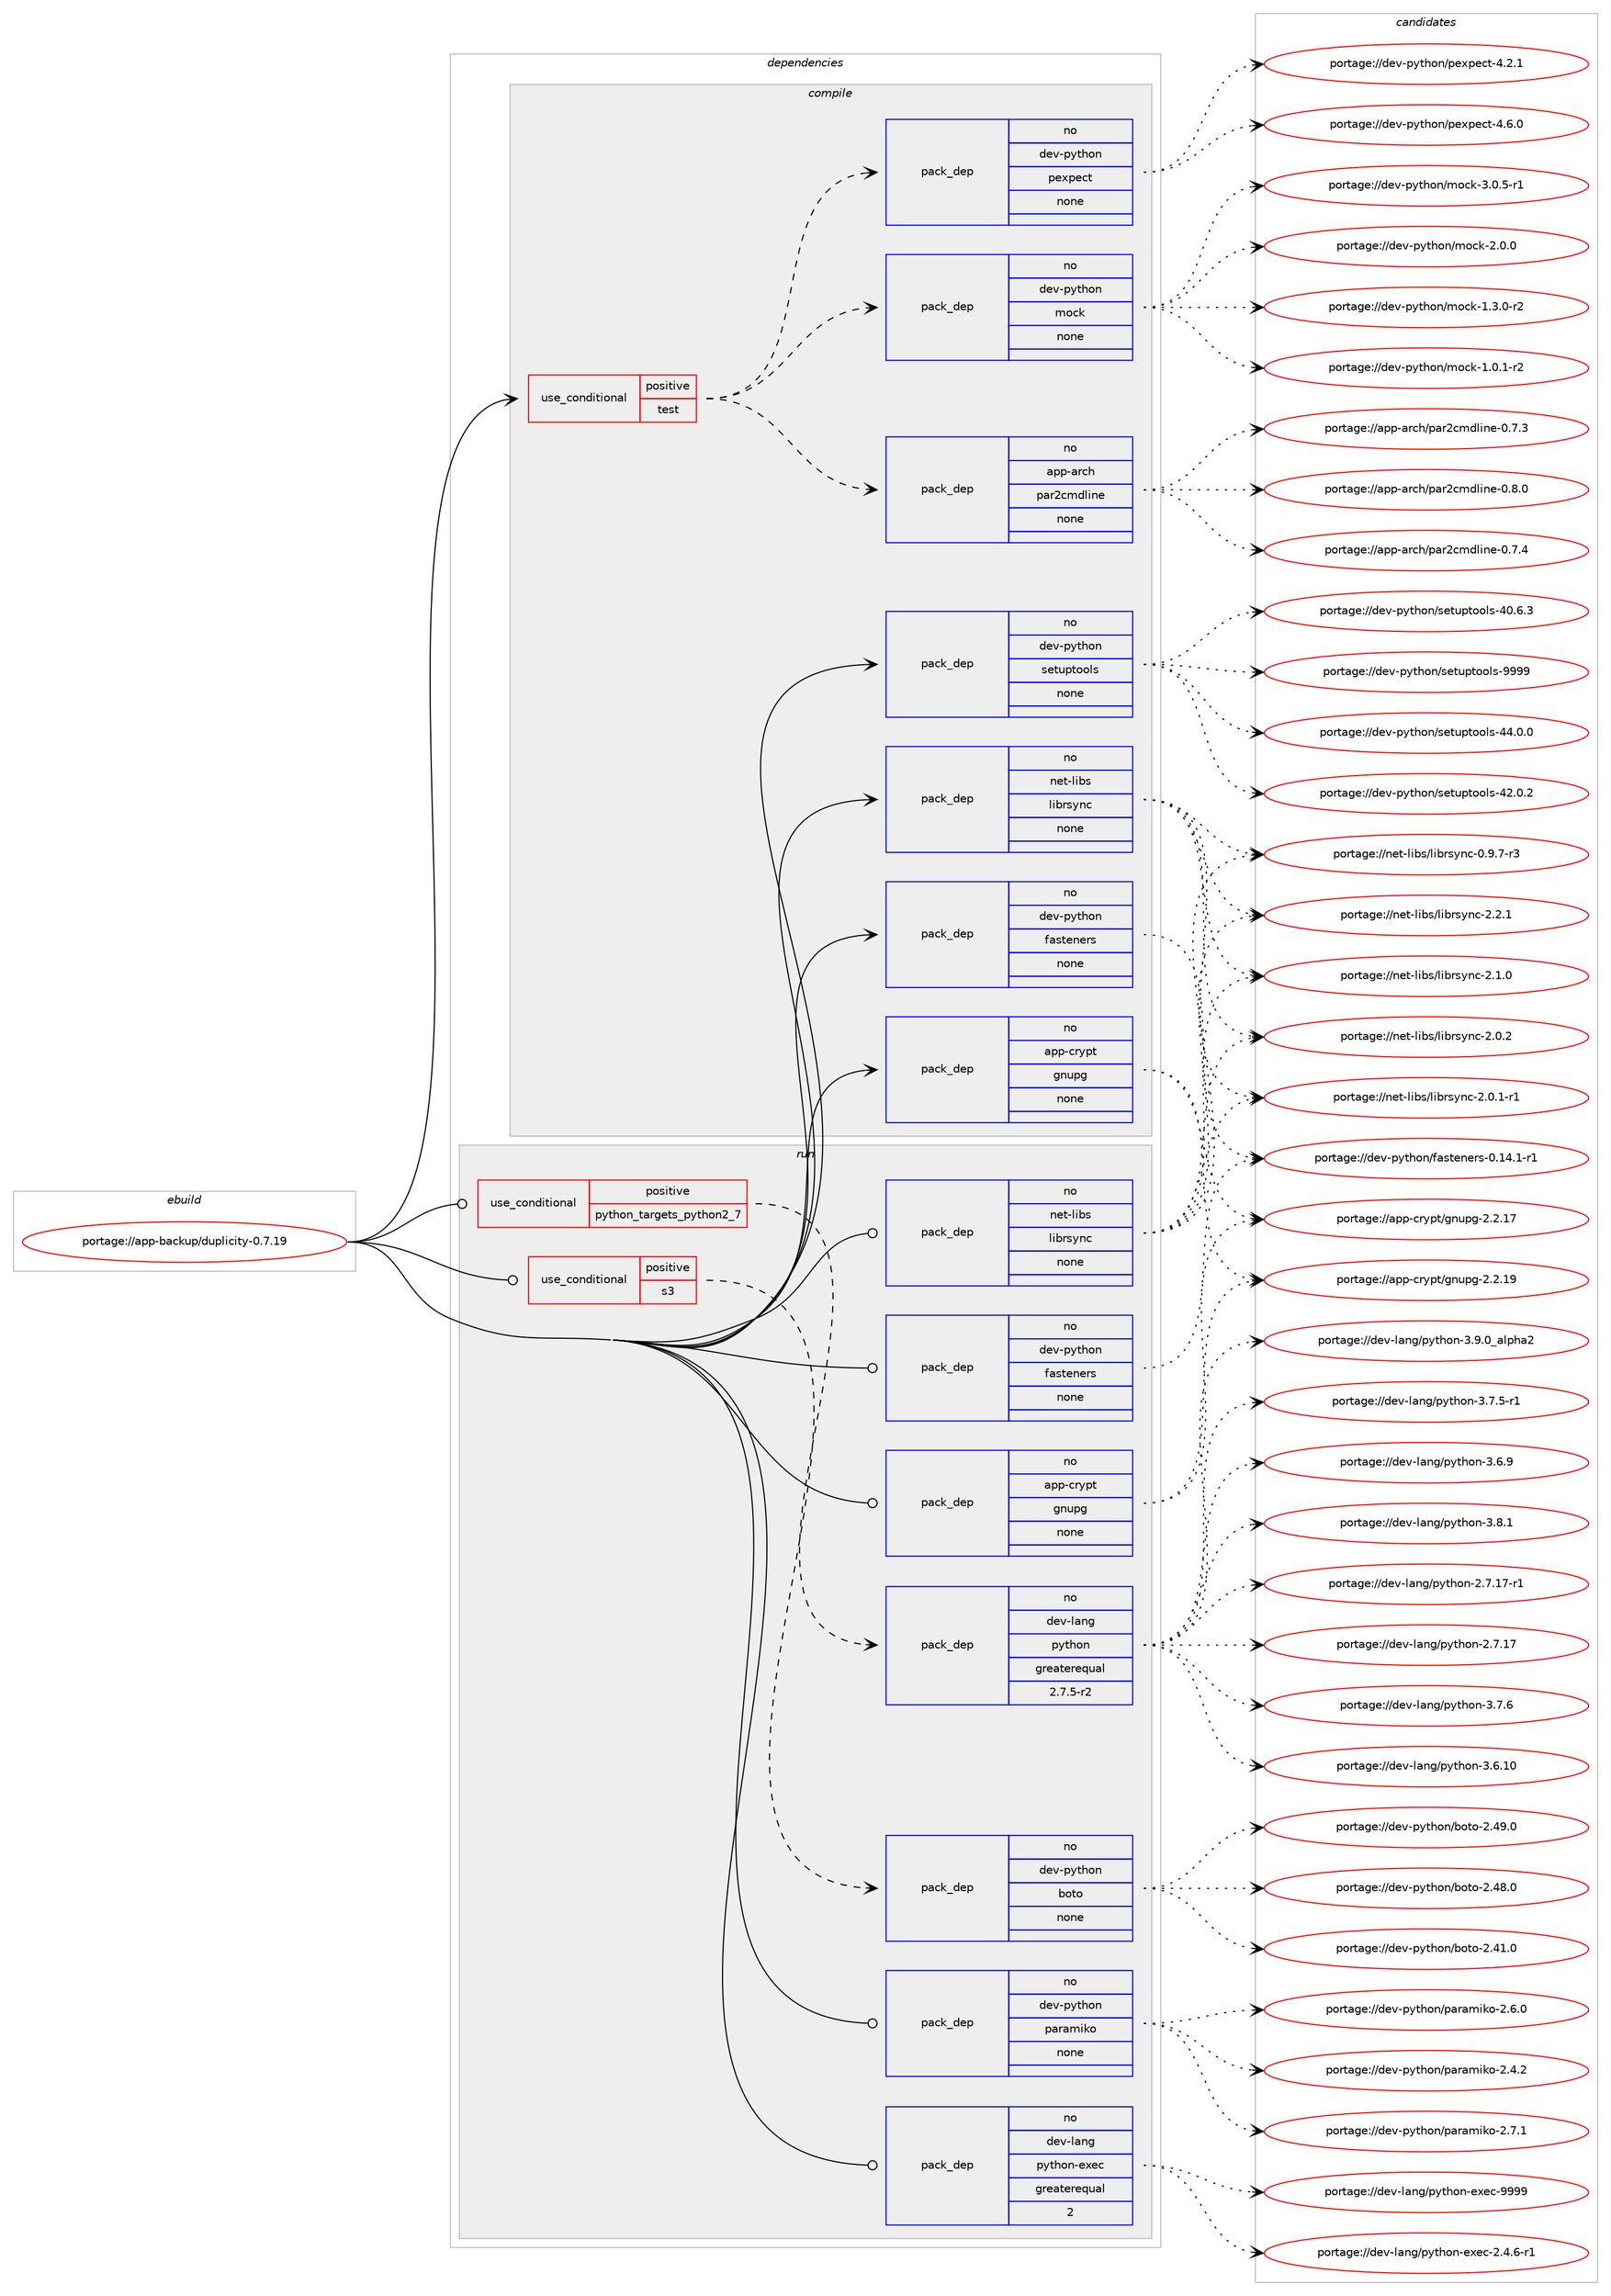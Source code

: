 digraph prolog {

# *************
# Graph options
# *************

newrank=true;
concentrate=true;
compound=true;
graph [rankdir=LR,fontname=Helvetica,fontsize=10,ranksep=1.5];#, ranksep=2.5, nodesep=0.2];
edge  [arrowhead=vee];
node  [fontname=Helvetica,fontsize=10];

# **********
# The ebuild
# **********

subgraph cluster_leftcol {
color=gray;
rank=same;
label=<<i>ebuild</i>>;
id [label="portage://app-backup/duplicity-0.7.19", color=red, width=4, href="../app-backup/duplicity-0.7.19.svg"];
}

# ****************
# The dependencies
# ****************

subgraph cluster_midcol {
color=gray;
label=<<i>dependencies</i>>;
subgraph cluster_compile {
fillcolor="#eeeeee";
style=filled;
label=<<i>compile</i>>;
subgraph cond152049 {
dependency645672 [label=<<TABLE BORDER="0" CELLBORDER="1" CELLSPACING="0" CELLPADDING="4"><TR><TD ROWSPAN="3" CELLPADDING="10">use_conditional</TD></TR><TR><TD>positive</TD></TR><TR><TD>test</TD></TR></TABLE>>, shape=none, color=red];
subgraph pack485029 {
dependency645673 [label=<<TABLE BORDER="0" CELLBORDER="1" CELLSPACING="0" CELLPADDING="4" WIDTH="220"><TR><TD ROWSPAN="6" CELLPADDING="30">pack_dep</TD></TR><TR><TD WIDTH="110">no</TD></TR><TR><TD>app-arch</TD></TR><TR><TD>par2cmdline</TD></TR><TR><TD>none</TD></TR><TR><TD></TD></TR></TABLE>>, shape=none, color=blue];
}
dependency645672:e -> dependency645673:w [weight=20,style="dashed",arrowhead="vee"];
subgraph pack485030 {
dependency645674 [label=<<TABLE BORDER="0" CELLBORDER="1" CELLSPACING="0" CELLPADDING="4" WIDTH="220"><TR><TD ROWSPAN="6" CELLPADDING="30">pack_dep</TD></TR><TR><TD WIDTH="110">no</TD></TR><TR><TD>dev-python</TD></TR><TR><TD>mock</TD></TR><TR><TD>none</TD></TR><TR><TD></TD></TR></TABLE>>, shape=none, color=blue];
}
dependency645672:e -> dependency645674:w [weight=20,style="dashed",arrowhead="vee"];
subgraph pack485031 {
dependency645675 [label=<<TABLE BORDER="0" CELLBORDER="1" CELLSPACING="0" CELLPADDING="4" WIDTH="220"><TR><TD ROWSPAN="6" CELLPADDING="30">pack_dep</TD></TR><TR><TD WIDTH="110">no</TD></TR><TR><TD>dev-python</TD></TR><TR><TD>pexpect</TD></TR><TR><TD>none</TD></TR><TR><TD></TD></TR></TABLE>>, shape=none, color=blue];
}
dependency645672:e -> dependency645675:w [weight=20,style="dashed",arrowhead="vee"];
}
id:e -> dependency645672:w [weight=20,style="solid",arrowhead="vee"];
subgraph pack485032 {
dependency645676 [label=<<TABLE BORDER="0" CELLBORDER="1" CELLSPACING="0" CELLPADDING="4" WIDTH="220"><TR><TD ROWSPAN="6" CELLPADDING="30">pack_dep</TD></TR><TR><TD WIDTH="110">no</TD></TR><TR><TD>app-crypt</TD></TR><TR><TD>gnupg</TD></TR><TR><TD>none</TD></TR><TR><TD></TD></TR></TABLE>>, shape=none, color=blue];
}
id:e -> dependency645676:w [weight=20,style="solid",arrowhead="vee"];
subgraph pack485033 {
dependency645677 [label=<<TABLE BORDER="0" CELLBORDER="1" CELLSPACING="0" CELLPADDING="4" WIDTH="220"><TR><TD ROWSPAN="6" CELLPADDING="30">pack_dep</TD></TR><TR><TD WIDTH="110">no</TD></TR><TR><TD>dev-python</TD></TR><TR><TD>fasteners</TD></TR><TR><TD>none</TD></TR><TR><TD></TD></TR></TABLE>>, shape=none, color=blue];
}
id:e -> dependency645677:w [weight=20,style="solid",arrowhead="vee"];
subgraph pack485034 {
dependency645678 [label=<<TABLE BORDER="0" CELLBORDER="1" CELLSPACING="0" CELLPADDING="4" WIDTH="220"><TR><TD ROWSPAN="6" CELLPADDING="30">pack_dep</TD></TR><TR><TD WIDTH="110">no</TD></TR><TR><TD>dev-python</TD></TR><TR><TD>setuptools</TD></TR><TR><TD>none</TD></TR><TR><TD></TD></TR></TABLE>>, shape=none, color=blue];
}
id:e -> dependency645678:w [weight=20,style="solid",arrowhead="vee"];
subgraph pack485035 {
dependency645679 [label=<<TABLE BORDER="0" CELLBORDER="1" CELLSPACING="0" CELLPADDING="4" WIDTH="220"><TR><TD ROWSPAN="6" CELLPADDING="30">pack_dep</TD></TR><TR><TD WIDTH="110">no</TD></TR><TR><TD>net-libs</TD></TR><TR><TD>librsync</TD></TR><TR><TD>none</TD></TR><TR><TD></TD></TR></TABLE>>, shape=none, color=blue];
}
id:e -> dependency645679:w [weight=20,style="solid",arrowhead="vee"];
}
subgraph cluster_compileandrun {
fillcolor="#eeeeee";
style=filled;
label=<<i>compile and run</i>>;
}
subgraph cluster_run {
fillcolor="#eeeeee";
style=filled;
label=<<i>run</i>>;
subgraph cond152050 {
dependency645680 [label=<<TABLE BORDER="0" CELLBORDER="1" CELLSPACING="0" CELLPADDING="4"><TR><TD ROWSPAN="3" CELLPADDING="10">use_conditional</TD></TR><TR><TD>positive</TD></TR><TR><TD>python_targets_python2_7</TD></TR></TABLE>>, shape=none, color=red];
subgraph pack485036 {
dependency645681 [label=<<TABLE BORDER="0" CELLBORDER="1" CELLSPACING="0" CELLPADDING="4" WIDTH="220"><TR><TD ROWSPAN="6" CELLPADDING="30">pack_dep</TD></TR><TR><TD WIDTH="110">no</TD></TR><TR><TD>dev-lang</TD></TR><TR><TD>python</TD></TR><TR><TD>greaterequal</TD></TR><TR><TD>2.7.5-r2</TD></TR></TABLE>>, shape=none, color=blue];
}
dependency645680:e -> dependency645681:w [weight=20,style="dashed",arrowhead="vee"];
}
id:e -> dependency645680:w [weight=20,style="solid",arrowhead="odot"];
subgraph cond152051 {
dependency645682 [label=<<TABLE BORDER="0" CELLBORDER="1" CELLSPACING="0" CELLPADDING="4"><TR><TD ROWSPAN="3" CELLPADDING="10">use_conditional</TD></TR><TR><TD>positive</TD></TR><TR><TD>s3</TD></TR></TABLE>>, shape=none, color=red];
subgraph pack485037 {
dependency645683 [label=<<TABLE BORDER="0" CELLBORDER="1" CELLSPACING="0" CELLPADDING="4" WIDTH="220"><TR><TD ROWSPAN="6" CELLPADDING="30">pack_dep</TD></TR><TR><TD WIDTH="110">no</TD></TR><TR><TD>dev-python</TD></TR><TR><TD>boto</TD></TR><TR><TD>none</TD></TR><TR><TD></TD></TR></TABLE>>, shape=none, color=blue];
}
dependency645682:e -> dependency645683:w [weight=20,style="dashed",arrowhead="vee"];
}
id:e -> dependency645682:w [weight=20,style="solid",arrowhead="odot"];
subgraph pack485038 {
dependency645684 [label=<<TABLE BORDER="0" CELLBORDER="1" CELLSPACING="0" CELLPADDING="4" WIDTH="220"><TR><TD ROWSPAN="6" CELLPADDING="30">pack_dep</TD></TR><TR><TD WIDTH="110">no</TD></TR><TR><TD>app-crypt</TD></TR><TR><TD>gnupg</TD></TR><TR><TD>none</TD></TR><TR><TD></TD></TR></TABLE>>, shape=none, color=blue];
}
id:e -> dependency645684:w [weight=20,style="solid",arrowhead="odot"];
subgraph pack485039 {
dependency645685 [label=<<TABLE BORDER="0" CELLBORDER="1" CELLSPACING="0" CELLPADDING="4" WIDTH="220"><TR><TD ROWSPAN="6" CELLPADDING="30">pack_dep</TD></TR><TR><TD WIDTH="110">no</TD></TR><TR><TD>dev-lang</TD></TR><TR><TD>python-exec</TD></TR><TR><TD>greaterequal</TD></TR><TR><TD>2</TD></TR></TABLE>>, shape=none, color=blue];
}
id:e -> dependency645685:w [weight=20,style="solid",arrowhead="odot"];
subgraph pack485040 {
dependency645686 [label=<<TABLE BORDER="0" CELLBORDER="1" CELLSPACING="0" CELLPADDING="4" WIDTH="220"><TR><TD ROWSPAN="6" CELLPADDING="30">pack_dep</TD></TR><TR><TD WIDTH="110">no</TD></TR><TR><TD>dev-python</TD></TR><TR><TD>fasteners</TD></TR><TR><TD>none</TD></TR><TR><TD></TD></TR></TABLE>>, shape=none, color=blue];
}
id:e -> dependency645686:w [weight=20,style="solid",arrowhead="odot"];
subgraph pack485041 {
dependency645687 [label=<<TABLE BORDER="0" CELLBORDER="1" CELLSPACING="0" CELLPADDING="4" WIDTH="220"><TR><TD ROWSPAN="6" CELLPADDING="30">pack_dep</TD></TR><TR><TD WIDTH="110">no</TD></TR><TR><TD>dev-python</TD></TR><TR><TD>paramiko</TD></TR><TR><TD>none</TD></TR><TR><TD></TD></TR></TABLE>>, shape=none, color=blue];
}
id:e -> dependency645687:w [weight=20,style="solid",arrowhead="odot"];
subgraph pack485042 {
dependency645688 [label=<<TABLE BORDER="0" CELLBORDER="1" CELLSPACING="0" CELLPADDING="4" WIDTH="220"><TR><TD ROWSPAN="6" CELLPADDING="30">pack_dep</TD></TR><TR><TD WIDTH="110">no</TD></TR><TR><TD>net-libs</TD></TR><TR><TD>librsync</TD></TR><TR><TD>none</TD></TR><TR><TD></TD></TR></TABLE>>, shape=none, color=blue];
}
id:e -> dependency645688:w [weight=20,style="solid",arrowhead="odot"];
}
}

# **************
# The candidates
# **************

subgraph cluster_choices {
rank=same;
color=gray;
label=<<i>candidates</i>>;

subgraph choice485029 {
color=black;
nodesep=1;
choice9711211245971149910447112971145099109100108105110101454846564648 [label="portage://app-arch/par2cmdline-0.8.0", color=red, width=4,href="../app-arch/par2cmdline-0.8.0.svg"];
choice9711211245971149910447112971145099109100108105110101454846554652 [label="portage://app-arch/par2cmdline-0.7.4", color=red, width=4,href="../app-arch/par2cmdline-0.7.4.svg"];
choice9711211245971149910447112971145099109100108105110101454846554651 [label="portage://app-arch/par2cmdline-0.7.3", color=red, width=4,href="../app-arch/par2cmdline-0.7.3.svg"];
dependency645673:e -> choice9711211245971149910447112971145099109100108105110101454846564648:w [style=dotted,weight="100"];
dependency645673:e -> choice9711211245971149910447112971145099109100108105110101454846554652:w [style=dotted,weight="100"];
dependency645673:e -> choice9711211245971149910447112971145099109100108105110101454846554651:w [style=dotted,weight="100"];
}
subgraph choice485030 {
color=black;
nodesep=1;
choice1001011184511212111610411111047109111991074551464846534511449 [label="portage://dev-python/mock-3.0.5-r1", color=red, width=4,href="../dev-python/mock-3.0.5-r1.svg"];
choice100101118451121211161041111104710911199107455046484648 [label="portage://dev-python/mock-2.0.0", color=red, width=4,href="../dev-python/mock-2.0.0.svg"];
choice1001011184511212111610411111047109111991074549465146484511450 [label="portage://dev-python/mock-1.3.0-r2", color=red, width=4,href="../dev-python/mock-1.3.0-r2.svg"];
choice1001011184511212111610411111047109111991074549464846494511450 [label="portage://dev-python/mock-1.0.1-r2", color=red, width=4,href="../dev-python/mock-1.0.1-r2.svg"];
dependency645674:e -> choice1001011184511212111610411111047109111991074551464846534511449:w [style=dotted,weight="100"];
dependency645674:e -> choice100101118451121211161041111104710911199107455046484648:w [style=dotted,weight="100"];
dependency645674:e -> choice1001011184511212111610411111047109111991074549465146484511450:w [style=dotted,weight="100"];
dependency645674:e -> choice1001011184511212111610411111047109111991074549464846494511450:w [style=dotted,weight="100"];
}
subgraph choice485031 {
color=black;
nodesep=1;
choice100101118451121211161041111104711210112011210199116455246544648 [label="portage://dev-python/pexpect-4.6.0", color=red, width=4,href="../dev-python/pexpect-4.6.0.svg"];
choice100101118451121211161041111104711210112011210199116455246504649 [label="portage://dev-python/pexpect-4.2.1", color=red, width=4,href="../dev-python/pexpect-4.2.1.svg"];
dependency645675:e -> choice100101118451121211161041111104711210112011210199116455246544648:w [style=dotted,weight="100"];
dependency645675:e -> choice100101118451121211161041111104711210112011210199116455246504649:w [style=dotted,weight="100"];
}
subgraph choice485032 {
color=black;
nodesep=1;
choice9711211245991141211121164710311011711210345504650464957 [label="portage://app-crypt/gnupg-2.2.19", color=red, width=4,href="../app-crypt/gnupg-2.2.19.svg"];
choice9711211245991141211121164710311011711210345504650464955 [label="portage://app-crypt/gnupg-2.2.17", color=red, width=4,href="../app-crypt/gnupg-2.2.17.svg"];
dependency645676:e -> choice9711211245991141211121164710311011711210345504650464957:w [style=dotted,weight="100"];
dependency645676:e -> choice9711211245991141211121164710311011711210345504650464955:w [style=dotted,weight="100"];
}
subgraph choice485033 {
color=black;
nodesep=1;
choice100101118451121211161041111104710297115116101110101114115454846495246494511449 [label="portage://dev-python/fasteners-0.14.1-r1", color=red, width=4,href="../dev-python/fasteners-0.14.1-r1.svg"];
dependency645677:e -> choice100101118451121211161041111104710297115116101110101114115454846495246494511449:w [style=dotted,weight="100"];
}
subgraph choice485034 {
color=black;
nodesep=1;
choice10010111845112121116104111110471151011161171121161111111081154557575757 [label="portage://dev-python/setuptools-9999", color=red, width=4,href="../dev-python/setuptools-9999.svg"];
choice100101118451121211161041111104711510111611711211611111110811545525246484648 [label="portage://dev-python/setuptools-44.0.0", color=red, width=4,href="../dev-python/setuptools-44.0.0.svg"];
choice100101118451121211161041111104711510111611711211611111110811545525046484650 [label="portage://dev-python/setuptools-42.0.2", color=red, width=4,href="../dev-python/setuptools-42.0.2.svg"];
choice100101118451121211161041111104711510111611711211611111110811545524846544651 [label="portage://dev-python/setuptools-40.6.3", color=red, width=4,href="../dev-python/setuptools-40.6.3.svg"];
dependency645678:e -> choice10010111845112121116104111110471151011161171121161111111081154557575757:w [style=dotted,weight="100"];
dependency645678:e -> choice100101118451121211161041111104711510111611711211611111110811545525246484648:w [style=dotted,weight="100"];
dependency645678:e -> choice100101118451121211161041111104711510111611711211611111110811545525046484650:w [style=dotted,weight="100"];
dependency645678:e -> choice100101118451121211161041111104711510111611711211611111110811545524846544651:w [style=dotted,weight="100"];
}
subgraph choice485035 {
color=black;
nodesep=1;
choice1101011164510810598115471081059811411512111099455046504649 [label="portage://net-libs/librsync-2.2.1", color=red, width=4,href="../net-libs/librsync-2.2.1.svg"];
choice1101011164510810598115471081059811411512111099455046494648 [label="portage://net-libs/librsync-2.1.0", color=red, width=4,href="../net-libs/librsync-2.1.0.svg"];
choice1101011164510810598115471081059811411512111099455046484650 [label="portage://net-libs/librsync-2.0.2", color=red, width=4,href="../net-libs/librsync-2.0.2.svg"];
choice11010111645108105981154710810598114115121110994550464846494511449 [label="portage://net-libs/librsync-2.0.1-r1", color=red, width=4,href="../net-libs/librsync-2.0.1-r1.svg"];
choice11010111645108105981154710810598114115121110994548465746554511451 [label="portage://net-libs/librsync-0.9.7-r3", color=red, width=4,href="../net-libs/librsync-0.9.7-r3.svg"];
dependency645679:e -> choice1101011164510810598115471081059811411512111099455046504649:w [style=dotted,weight="100"];
dependency645679:e -> choice1101011164510810598115471081059811411512111099455046494648:w [style=dotted,weight="100"];
dependency645679:e -> choice1101011164510810598115471081059811411512111099455046484650:w [style=dotted,weight="100"];
dependency645679:e -> choice11010111645108105981154710810598114115121110994550464846494511449:w [style=dotted,weight="100"];
dependency645679:e -> choice11010111645108105981154710810598114115121110994548465746554511451:w [style=dotted,weight="100"];
}
subgraph choice485036 {
color=black;
nodesep=1;
choice10010111845108971101034711212111610411111045514657464895971081121049750 [label="portage://dev-lang/python-3.9.0_alpha2", color=red, width=4,href="../dev-lang/python-3.9.0_alpha2.svg"];
choice100101118451089711010347112121116104111110455146564649 [label="portage://dev-lang/python-3.8.1", color=red, width=4,href="../dev-lang/python-3.8.1.svg"];
choice100101118451089711010347112121116104111110455146554654 [label="portage://dev-lang/python-3.7.6", color=red, width=4,href="../dev-lang/python-3.7.6.svg"];
choice1001011184510897110103471121211161041111104551465546534511449 [label="portage://dev-lang/python-3.7.5-r1", color=red, width=4,href="../dev-lang/python-3.7.5-r1.svg"];
choice100101118451089711010347112121116104111110455146544657 [label="portage://dev-lang/python-3.6.9", color=red, width=4,href="../dev-lang/python-3.6.9.svg"];
choice10010111845108971101034711212111610411111045514654464948 [label="portage://dev-lang/python-3.6.10", color=red, width=4,href="../dev-lang/python-3.6.10.svg"];
choice100101118451089711010347112121116104111110455046554649554511449 [label="portage://dev-lang/python-2.7.17-r1", color=red, width=4,href="../dev-lang/python-2.7.17-r1.svg"];
choice10010111845108971101034711212111610411111045504655464955 [label="portage://dev-lang/python-2.7.17", color=red, width=4,href="../dev-lang/python-2.7.17.svg"];
dependency645681:e -> choice10010111845108971101034711212111610411111045514657464895971081121049750:w [style=dotted,weight="100"];
dependency645681:e -> choice100101118451089711010347112121116104111110455146564649:w [style=dotted,weight="100"];
dependency645681:e -> choice100101118451089711010347112121116104111110455146554654:w [style=dotted,weight="100"];
dependency645681:e -> choice1001011184510897110103471121211161041111104551465546534511449:w [style=dotted,weight="100"];
dependency645681:e -> choice100101118451089711010347112121116104111110455146544657:w [style=dotted,weight="100"];
dependency645681:e -> choice10010111845108971101034711212111610411111045514654464948:w [style=dotted,weight="100"];
dependency645681:e -> choice100101118451089711010347112121116104111110455046554649554511449:w [style=dotted,weight="100"];
dependency645681:e -> choice10010111845108971101034711212111610411111045504655464955:w [style=dotted,weight="100"];
}
subgraph choice485037 {
color=black;
nodesep=1;
choice10010111845112121116104111110479811111611145504652574648 [label="portage://dev-python/boto-2.49.0", color=red, width=4,href="../dev-python/boto-2.49.0.svg"];
choice10010111845112121116104111110479811111611145504652564648 [label="portage://dev-python/boto-2.48.0", color=red, width=4,href="../dev-python/boto-2.48.0.svg"];
choice10010111845112121116104111110479811111611145504652494648 [label="portage://dev-python/boto-2.41.0", color=red, width=4,href="../dev-python/boto-2.41.0.svg"];
dependency645683:e -> choice10010111845112121116104111110479811111611145504652574648:w [style=dotted,weight="100"];
dependency645683:e -> choice10010111845112121116104111110479811111611145504652564648:w [style=dotted,weight="100"];
dependency645683:e -> choice10010111845112121116104111110479811111611145504652494648:w [style=dotted,weight="100"];
}
subgraph choice485038 {
color=black;
nodesep=1;
choice9711211245991141211121164710311011711210345504650464957 [label="portage://app-crypt/gnupg-2.2.19", color=red, width=4,href="../app-crypt/gnupg-2.2.19.svg"];
choice9711211245991141211121164710311011711210345504650464955 [label="portage://app-crypt/gnupg-2.2.17", color=red, width=4,href="../app-crypt/gnupg-2.2.17.svg"];
dependency645684:e -> choice9711211245991141211121164710311011711210345504650464957:w [style=dotted,weight="100"];
dependency645684:e -> choice9711211245991141211121164710311011711210345504650464955:w [style=dotted,weight="100"];
}
subgraph choice485039 {
color=black;
nodesep=1;
choice10010111845108971101034711212111610411111045101120101994557575757 [label="portage://dev-lang/python-exec-9999", color=red, width=4,href="../dev-lang/python-exec-9999.svg"];
choice10010111845108971101034711212111610411111045101120101994550465246544511449 [label="portage://dev-lang/python-exec-2.4.6-r1", color=red, width=4,href="../dev-lang/python-exec-2.4.6-r1.svg"];
dependency645685:e -> choice10010111845108971101034711212111610411111045101120101994557575757:w [style=dotted,weight="100"];
dependency645685:e -> choice10010111845108971101034711212111610411111045101120101994550465246544511449:w [style=dotted,weight="100"];
}
subgraph choice485040 {
color=black;
nodesep=1;
choice100101118451121211161041111104710297115116101110101114115454846495246494511449 [label="portage://dev-python/fasteners-0.14.1-r1", color=red, width=4,href="../dev-python/fasteners-0.14.1-r1.svg"];
dependency645686:e -> choice100101118451121211161041111104710297115116101110101114115454846495246494511449:w [style=dotted,weight="100"];
}
subgraph choice485041 {
color=black;
nodesep=1;
choice10010111845112121116104111110471129711497109105107111455046554649 [label="portage://dev-python/paramiko-2.7.1", color=red, width=4,href="../dev-python/paramiko-2.7.1.svg"];
choice10010111845112121116104111110471129711497109105107111455046544648 [label="portage://dev-python/paramiko-2.6.0", color=red, width=4,href="../dev-python/paramiko-2.6.0.svg"];
choice10010111845112121116104111110471129711497109105107111455046524650 [label="portage://dev-python/paramiko-2.4.2", color=red, width=4,href="../dev-python/paramiko-2.4.2.svg"];
dependency645687:e -> choice10010111845112121116104111110471129711497109105107111455046554649:w [style=dotted,weight="100"];
dependency645687:e -> choice10010111845112121116104111110471129711497109105107111455046544648:w [style=dotted,weight="100"];
dependency645687:e -> choice10010111845112121116104111110471129711497109105107111455046524650:w [style=dotted,weight="100"];
}
subgraph choice485042 {
color=black;
nodesep=1;
choice1101011164510810598115471081059811411512111099455046504649 [label="portage://net-libs/librsync-2.2.1", color=red, width=4,href="../net-libs/librsync-2.2.1.svg"];
choice1101011164510810598115471081059811411512111099455046494648 [label="portage://net-libs/librsync-2.1.0", color=red, width=4,href="../net-libs/librsync-2.1.0.svg"];
choice1101011164510810598115471081059811411512111099455046484650 [label="portage://net-libs/librsync-2.0.2", color=red, width=4,href="../net-libs/librsync-2.0.2.svg"];
choice11010111645108105981154710810598114115121110994550464846494511449 [label="portage://net-libs/librsync-2.0.1-r1", color=red, width=4,href="../net-libs/librsync-2.0.1-r1.svg"];
choice11010111645108105981154710810598114115121110994548465746554511451 [label="portage://net-libs/librsync-0.9.7-r3", color=red, width=4,href="../net-libs/librsync-0.9.7-r3.svg"];
dependency645688:e -> choice1101011164510810598115471081059811411512111099455046504649:w [style=dotted,weight="100"];
dependency645688:e -> choice1101011164510810598115471081059811411512111099455046494648:w [style=dotted,weight="100"];
dependency645688:e -> choice1101011164510810598115471081059811411512111099455046484650:w [style=dotted,weight="100"];
dependency645688:e -> choice11010111645108105981154710810598114115121110994550464846494511449:w [style=dotted,weight="100"];
dependency645688:e -> choice11010111645108105981154710810598114115121110994548465746554511451:w [style=dotted,weight="100"];
}
}

}
